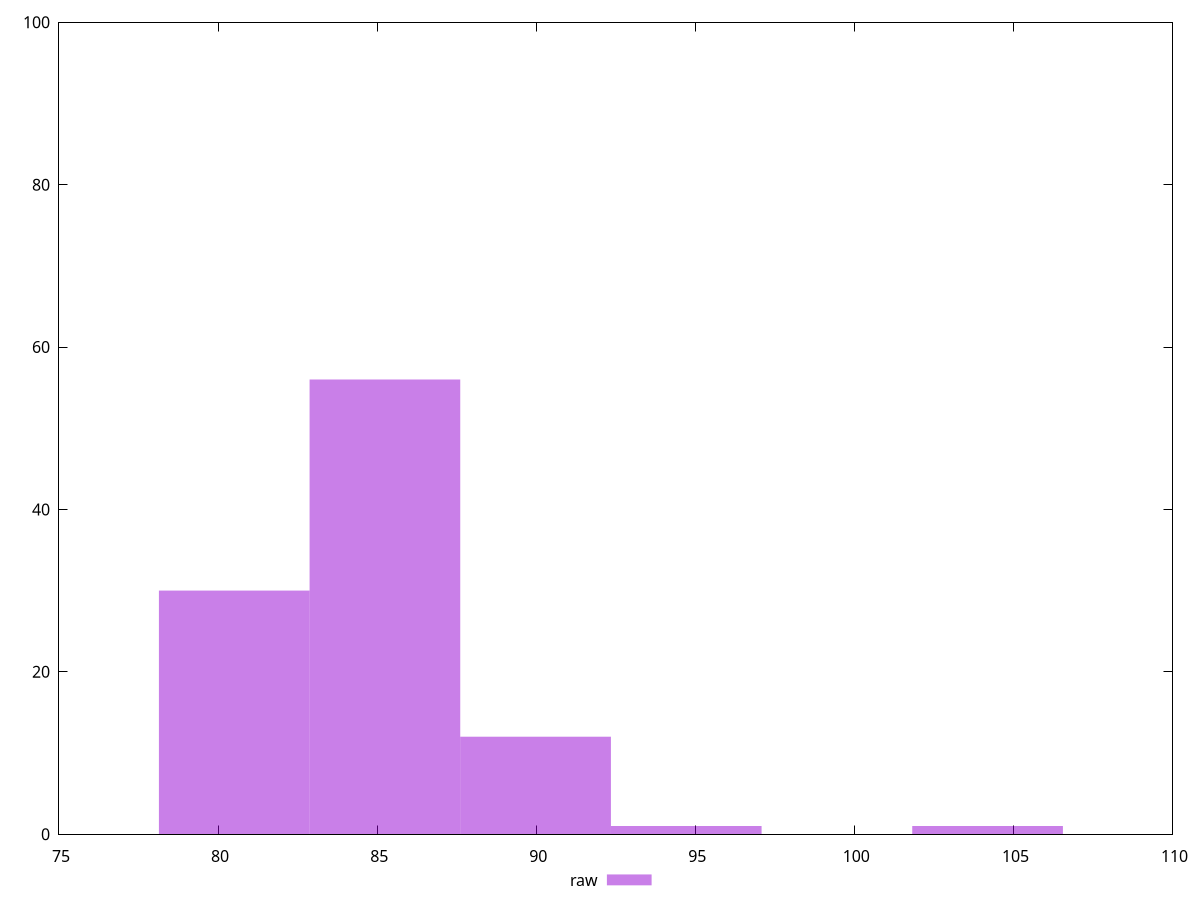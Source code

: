 reset
set terminal svg size 640, 490 enhanced background rgb 'white'
set output "report_00007_2020-12-11T15:55:29.892Z/mainthread-work-breakdown/samples/empty/raw/histogram.svg"

$raw <<EOF
85.24425386366514 56
80.5084619823504 30
94.71583762629459 1
89.98004574497986 12
104.18742138892405 1
EOF

set key outside below
set boxwidth 4.7357918813147295
set yrange [0:100]
set style fill transparent solid 0.5 noborder

plot \
  $raw title "raw" with boxes, \


reset